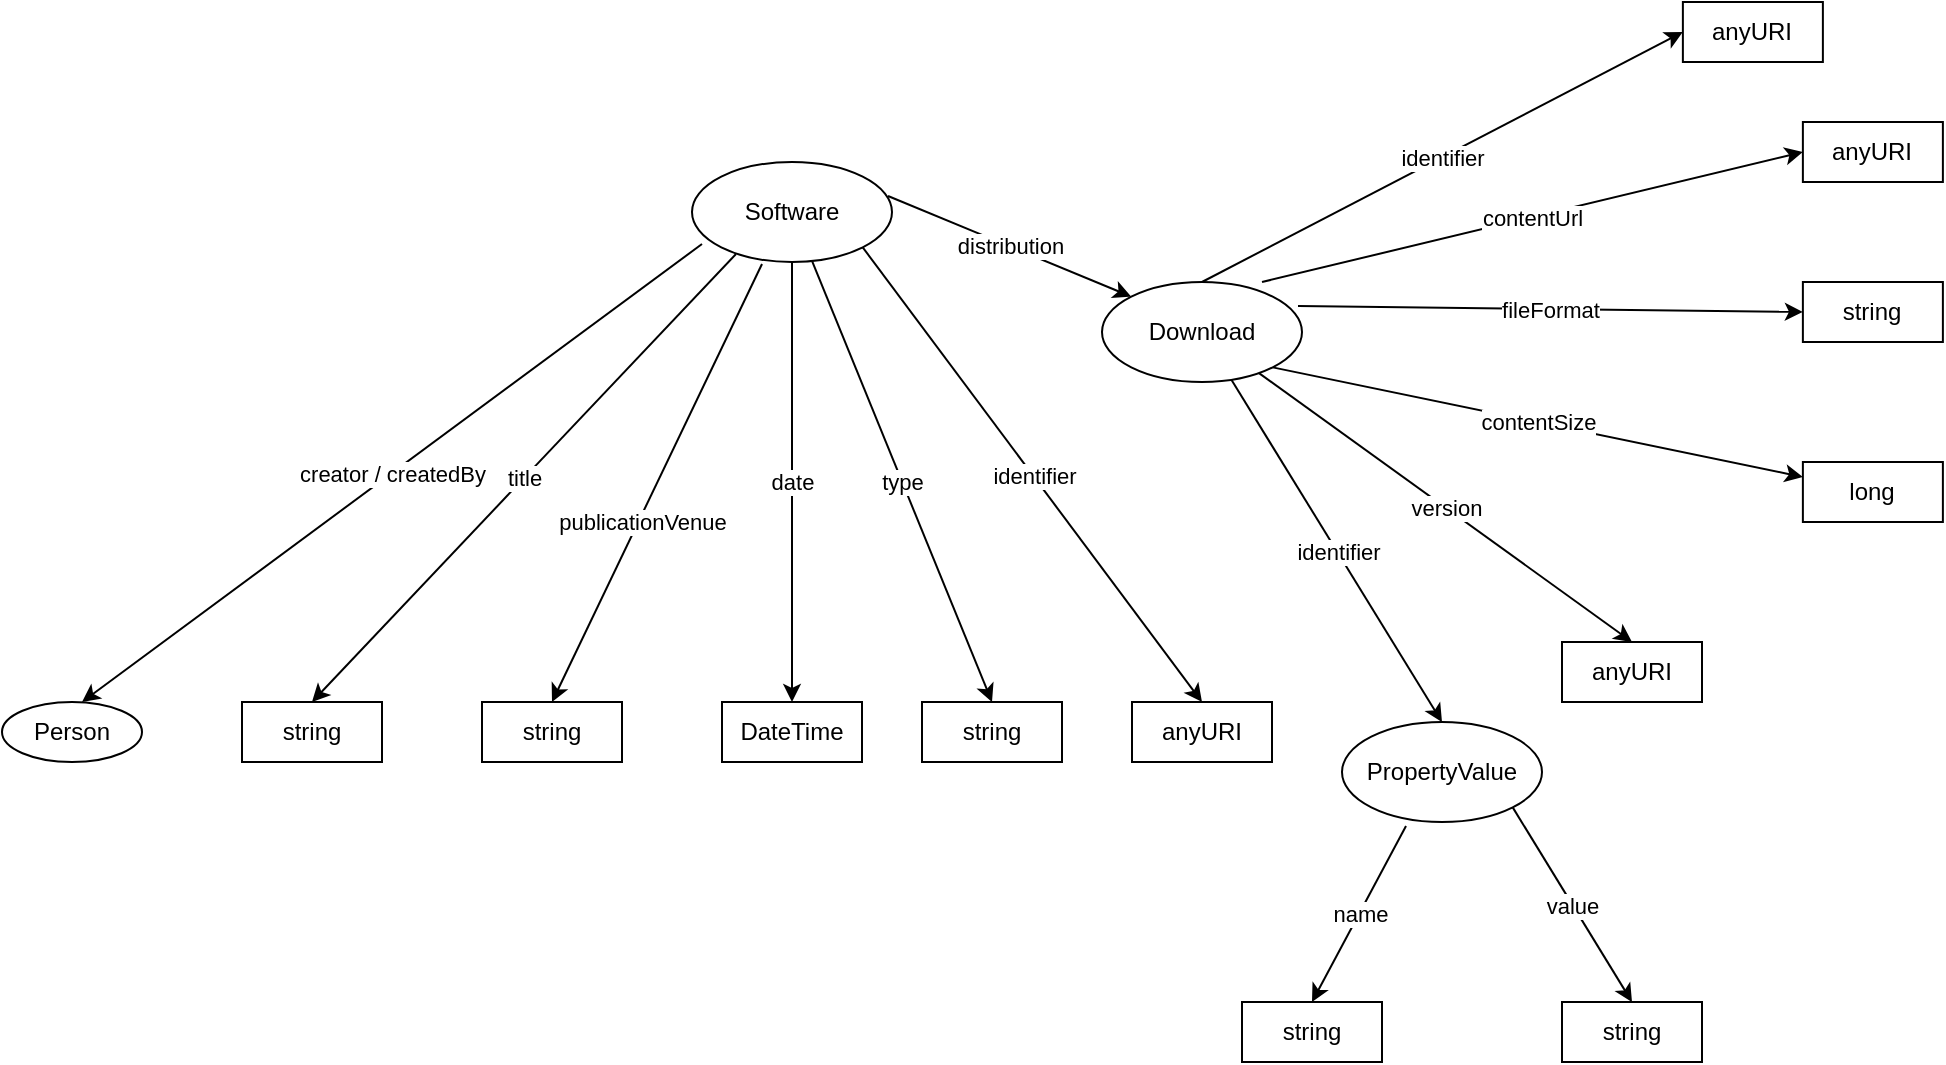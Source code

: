 <mxfile version="13.6.2" type="device"><diagram id="QvAwIgWpewgERSZ7QjqT" name="Page-1"><mxGraphModel dx="931" dy="563" grid="1" gridSize="10" guides="1" tooltips="1" connect="1" arrows="1" fold="1" page="1" pageScale="1" pageWidth="827" pageHeight="1169" math="0" shadow="0"><root><mxCell id="0"/><mxCell id="1" parent="0"/><mxCell id="_5zHjiUECjDofJ0MLJ5X-1" value="Software" style="ellipse;whiteSpace=wrap;html=1;" parent="1" vertex="1"><mxGeometry x="365" y="90" width="100" height="50" as="geometry"/></mxCell><mxCell id="_5zHjiUECjDofJ0MLJ5X-4" value="" style="endArrow=classic;html=1;exitX=0.05;exitY=0.82;exitDx=0;exitDy=0;exitPerimeter=0;" parent="1" source="_5zHjiUECjDofJ0MLJ5X-1" edge="1"><mxGeometry relative="1" as="geometry"><mxPoint x="380" y="131" as="sourcePoint"/><mxPoint x="60" y="360" as="targetPoint"/></mxGeometry></mxCell><mxCell id="_5zHjiUECjDofJ0MLJ5X-5" value="creator / createdBy" style="edgeLabel;resizable=0;html=1;align=center;verticalAlign=middle;" parent="_5zHjiUECjDofJ0MLJ5X-4" connectable="0" vertex="1"><mxGeometry relative="1" as="geometry"/></mxCell><mxCell id="_5zHjiUECjDofJ0MLJ5X-6" value="string" style="rounded=0;whiteSpace=wrap;html=1;" parent="1" vertex="1"><mxGeometry x="140" y="360" width="70" height="30" as="geometry"/></mxCell><mxCell id="_5zHjiUECjDofJ0MLJ5X-7" value="string" style="rounded=0;whiteSpace=wrap;html=1;" parent="1" vertex="1"><mxGeometry x="260" y="360" width="70" height="30" as="geometry"/></mxCell><mxCell id="_5zHjiUECjDofJ0MLJ5X-8" value="DateTime" style="rounded=0;whiteSpace=wrap;html=1;" parent="1" vertex="1"><mxGeometry x="380" y="360" width="70" height="30" as="geometry"/></mxCell><mxCell id="_5zHjiUECjDofJ0MLJ5X-9" value="anyURI" style="rounded=0;whiteSpace=wrap;html=1;" parent="1" vertex="1"><mxGeometry x="800" y="330" width="70" height="30" as="geometry"/></mxCell><mxCell id="_5zHjiUECjDofJ0MLJ5X-11" value="" style="endArrow=classic;html=1;exitX=0.22;exitY=0.92;exitDx=0;exitDy=0;exitPerimeter=0;entryX=0.5;entryY=0;entryDx=0;entryDy=0;" parent="1" source="_5zHjiUECjDofJ0MLJ5X-1" target="_5zHjiUECjDofJ0MLJ5X-6" edge="1"><mxGeometry relative="1" as="geometry"><mxPoint x="360" y="420" as="sourcePoint"/><mxPoint x="460" y="420" as="targetPoint"/></mxGeometry></mxCell><mxCell id="_5zHjiUECjDofJ0MLJ5X-12" value="title" style="edgeLabel;resizable=0;html=1;align=center;verticalAlign=middle;" parent="_5zHjiUECjDofJ0MLJ5X-11" connectable="0" vertex="1"><mxGeometry relative="1" as="geometry"/></mxCell><mxCell id="_5zHjiUECjDofJ0MLJ5X-13" value="" style="endArrow=classic;html=1;entryX=0.5;entryY=0;entryDx=0;entryDy=0;exitX=0.35;exitY=1.02;exitDx=0;exitDy=0;exitPerimeter=0;" parent="1" source="_5zHjiUECjDofJ0MLJ5X-1" target="_5zHjiUECjDofJ0MLJ5X-7" edge="1"><mxGeometry relative="1" as="geometry"><mxPoint x="401" y="142" as="sourcePoint"/><mxPoint x="460" y="420" as="targetPoint"/></mxGeometry></mxCell><mxCell id="_5zHjiUECjDofJ0MLJ5X-14" value="publicationVenue" style="edgeLabel;resizable=0;html=1;align=center;verticalAlign=middle;" parent="_5zHjiUECjDofJ0MLJ5X-13" connectable="0" vertex="1"><mxGeometry relative="1" as="geometry"><mxPoint x="-8.09" y="19.18" as="offset"/></mxGeometry></mxCell><mxCell id="_5zHjiUECjDofJ0MLJ5X-15" value="" style="endArrow=classic;html=1;entryX=0.5;entryY=0;entryDx=0;entryDy=0;" parent="1" source="_5zHjiUECjDofJ0MLJ5X-1" target="_5zHjiUECjDofJ0MLJ5X-8" edge="1"><mxGeometry relative="1" as="geometry"><mxPoint x="360" y="420" as="sourcePoint"/><mxPoint x="460" y="420" as="targetPoint"/></mxGeometry></mxCell><mxCell id="_5zHjiUECjDofJ0MLJ5X-16" value="date" style="edgeLabel;resizable=0;html=1;align=center;verticalAlign=middle;" parent="_5zHjiUECjDofJ0MLJ5X-15" connectable="0" vertex="1"><mxGeometry relative="1" as="geometry"/></mxCell><mxCell id="_5zHjiUECjDofJ0MLJ5X-17" value="" style="endArrow=classic;html=1;entryX=0.5;entryY=0;entryDx=0;entryDy=0;" parent="1" source="V80u1U57bAzpC0tbWE9_-12" target="_5zHjiUECjDofJ0MLJ5X-9" edge="1"><mxGeometry relative="1" as="geometry"><mxPoint x="637" y="179" as="sourcePoint"/><mxPoint x="460" y="420" as="targetPoint"/></mxGeometry></mxCell><mxCell id="_5zHjiUECjDofJ0MLJ5X-18" value="version" style="edgeLabel;resizable=0;html=1;align=center;verticalAlign=middle;" parent="_5zHjiUECjDofJ0MLJ5X-17" connectable="0" vertex="1"><mxGeometry relative="1" as="geometry"/></mxCell><mxCell id="_5zHjiUECjDofJ0MLJ5X-21" value="string" style="rounded=0;whiteSpace=wrap;html=1;" parent="1" vertex="1"><mxGeometry x="480" y="360" width="70" height="30" as="geometry"/></mxCell><mxCell id="_5zHjiUECjDofJ0MLJ5X-23" value="" style="endArrow=classic;html=1;entryX=0.5;entryY=0;entryDx=0;entryDy=0;" parent="1" source="_5zHjiUECjDofJ0MLJ5X-1" target="_5zHjiUECjDofJ0MLJ5X-21" edge="1"><mxGeometry relative="1" as="geometry"><mxPoint x="610" y="170" as="sourcePoint"/><mxPoint x="460" y="420" as="targetPoint"/><Array as="points"/></mxGeometry></mxCell><mxCell id="_5zHjiUECjDofJ0MLJ5X-24" value="type" style="edgeLabel;resizable=0;html=1;align=center;verticalAlign=middle;" parent="_5zHjiUECjDofJ0MLJ5X-23" connectable="0" vertex="1"><mxGeometry relative="1" as="geometry"/></mxCell><mxCell id="_5zHjiUECjDofJ0MLJ5X-25" value="Person" style="ellipse;whiteSpace=wrap;html=1;" parent="1" vertex="1"><mxGeometry x="20" y="360" width="70" height="30" as="geometry"/></mxCell><mxCell id="8ZNGx7x8USihoB38_62n-2" value="" style="endArrow=classic;html=1;exitX=0.98;exitY=0.34;exitDx=0;exitDy=0;exitPerimeter=0;entryX=0;entryY=0;entryDx=0;entryDy=0;" parent="1" source="_5zHjiUECjDofJ0MLJ5X-1" target="V80u1U57bAzpC0tbWE9_-12" edge="1"><mxGeometry relative="1" as="geometry"><mxPoint x="360" y="420" as="sourcePoint"/><mxPoint x="460" y="420" as="targetPoint"/></mxGeometry></mxCell><mxCell id="8ZNGx7x8USihoB38_62n-3" value="distribution" style="edgeLabel;resizable=0;html=1;align=center;verticalAlign=middle;" parent="8ZNGx7x8USihoB38_62n-2" connectable="0" vertex="1"><mxGeometry relative="1" as="geometry"/></mxCell><mxCell id="V80u1U57bAzpC0tbWE9_-3" value="long" style="rounded=0;whiteSpace=wrap;html=1;" parent="1" vertex="1"><mxGeometry x="920.44" y="240" width="70" height="30" as="geometry"/></mxCell><mxCell id="V80u1U57bAzpC0tbWE9_-4" value="string" style="rounded=0;whiteSpace=wrap;html=1;" parent="1" vertex="1"><mxGeometry x="920.44" y="150" width="70" height="30" as="geometry"/></mxCell><mxCell id="V80u1U57bAzpC0tbWE9_-5" value="anyURI" style="rounded=0;whiteSpace=wrap;html=1;" parent="1" vertex="1"><mxGeometry x="920.44" y="70" width="70" height="30" as="geometry"/></mxCell><mxCell id="V80u1U57bAzpC0tbWE9_-6" value="" style="endArrow=classic;html=1;entryX=0;entryY=0.25;entryDx=0;entryDy=0;exitX=1;exitY=1;exitDx=0;exitDy=0;" parent="1" source="V80u1U57bAzpC0tbWE9_-12" target="V80u1U57bAzpC0tbWE9_-3" edge="1"><mxGeometry relative="1" as="geometry"><mxPoint x="640.44" y="95" as="sourcePoint"/><mxPoint x="630.44" y="340" as="targetPoint"/></mxGeometry></mxCell><mxCell id="V80u1U57bAzpC0tbWE9_-7" value="contentSize" style="edgeLabel;resizable=0;html=1;align=center;verticalAlign=middle;" parent="V80u1U57bAzpC0tbWE9_-6" connectable="0" vertex="1"><mxGeometry relative="1" as="geometry"/></mxCell><mxCell id="V80u1U57bAzpC0tbWE9_-8" value="" style="endArrow=classic;html=1;entryX=0;entryY=0.5;entryDx=0;entryDy=0;exitX=0.98;exitY=0.24;exitDx=0;exitDy=0;exitPerimeter=0;" parent="1" source="V80u1U57bAzpC0tbWE9_-12" target="V80u1U57bAzpC0tbWE9_-4" edge="1"><mxGeometry relative="1" as="geometry"><mxPoint x="648.44" y="81" as="sourcePoint"/><mxPoint x="630.44" y="340" as="targetPoint"/></mxGeometry></mxCell><mxCell id="V80u1U57bAzpC0tbWE9_-9" value="fileFormat" style="edgeLabel;resizable=0;html=1;align=center;verticalAlign=middle;" parent="V80u1U57bAzpC0tbWE9_-8" connectable="0" vertex="1"><mxGeometry relative="1" as="geometry"/></mxCell><mxCell id="V80u1U57bAzpC0tbWE9_-10" value="" style="endArrow=classic;html=1;entryX=0;entryY=0.5;entryDx=0;entryDy=0;exitX=0.8;exitY=0;exitDx=0;exitDy=0;exitPerimeter=0;" parent="1" source="V80u1U57bAzpC0tbWE9_-12" target="V80u1U57bAzpC0tbWE9_-5" edge="1"><mxGeometry relative="1" as="geometry"><mxPoint x="650.44" y="80" as="sourcePoint"/><mxPoint x="630.44" y="340" as="targetPoint"/></mxGeometry></mxCell><mxCell id="V80u1U57bAzpC0tbWE9_-11" value="contentUrl" style="edgeLabel;resizable=0;html=1;align=center;verticalAlign=middle;" parent="V80u1U57bAzpC0tbWE9_-10" connectable="0" vertex="1"><mxGeometry relative="1" as="geometry"/></mxCell><mxCell id="V80u1U57bAzpC0tbWE9_-12" value="Download" style="ellipse;whiteSpace=wrap;html=1;" parent="1" vertex="1"><mxGeometry x="570" y="150" width="100" height="50" as="geometry"/></mxCell><mxCell id="V80u1U57bAzpC0tbWE9_-13" value="anyURI" style="rounded=0;whiteSpace=wrap;html=1;" parent="1" vertex="1"><mxGeometry x="860.44" y="10" width="70" height="30" as="geometry"/></mxCell><mxCell id="V80u1U57bAzpC0tbWE9_-14" value="" style="endArrow=classic;html=1;exitX=0.5;exitY=0;exitDx=0;exitDy=0;entryX=0;entryY=0.5;entryDx=0;entryDy=0;" parent="1" source="V80u1U57bAzpC0tbWE9_-12" target="V80u1U57bAzpC0tbWE9_-13" edge="1"><mxGeometry relative="1" as="geometry"><mxPoint x="530.44" y="420" as="sourcePoint"/><mxPoint x="630.44" y="420" as="targetPoint"/></mxGeometry></mxCell><mxCell id="V80u1U57bAzpC0tbWE9_-15" value="identifier" style="edgeLabel;resizable=0;html=1;align=center;verticalAlign=middle;" parent="V80u1U57bAzpC0tbWE9_-14" connectable="0" vertex="1"><mxGeometry relative="1" as="geometry"/></mxCell><mxCell id="V80u1U57bAzpC0tbWE9_-16" value="anyURI" style="rounded=0;whiteSpace=wrap;html=1;" parent="1" vertex="1"><mxGeometry x="585" y="360" width="70" height="30" as="geometry"/></mxCell><mxCell id="V80u1U57bAzpC0tbWE9_-17" value="" style="endArrow=classic;html=1;exitX=1;exitY=1;exitDx=0;exitDy=0;entryX=0.5;entryY=0;entryDx=0;entryDy=0;" parent="1" source="_5zHjiUECjDofJ0MLJ5X-1" target="V80u1U57bAzpC0tbWE9_-16" edge="1"><mxGeometry relative="1" as="geometry"><mxPoint x="480" y="420" as="sourcePoint"/><mxPoint x="580" y="420" as="targetPoint"/></mxGeometry></mxCell><mxCell id="V80u1U57bAzpC0tbWE9_-18" value="identifier" style="edgeLabel;resizable=0;html=1;align=center;verticalAlign=middle;" parent="V80u1U57bAzpC0tbWE9_-17" connectable="0" vertex="1"><mxGeometry relative="1" as="geometry"/></mxCell><mxCell id="V80u1U57bAzpC0tbWE9_-19" value="PropertyValue" style="ellipse;whiteSpace=wrap;html=1;" parent="1" vertex="1"><mxGeometry x="690" y="370" width="100" height="50" as="geometry"/></mxCell><mxCell id="V80u1U57bAzpC0tbWE9_-20" value="" style="endArrow=classic;html=1;entryX=0.5;entryY=0;entryDx=0;entryDy=0;" parent="1" source="V80u1U57bAzpC0tbWE9_-12" target="V80u1U57bAzpC0tbWE9_-19" edge="1"><mxGeometry relative="1" as="geometry"><mxPoint x="630" y="160" as="sourcePoint"/><mxPoint x="870.44" y="35" as="targetPoint"/></mxGeometry></mxCell><mxCell id="V80u1U57bAzpC0tbWE9_-21" value="identifier" style="edgeLabel;resizable=0;html=1;align=center;verticalAlign=middle;" parent="V80u1U57bAzpC0tbWE9_-20" connectable="0" vertex="1"><mxGeometry relative="1" as="geometry"/></mxCell><mxCell id="V80u1U57bAzpC0tbWE9_-22" value="string" style="rounded=0;whiteSpace=wrap;html=1;" parent="1" vertex="1"><mxGeometry x="640" y="510" width="70" height="30" as="geometry"/></mxCell><mxCell id="V80u1U57bAzpC0tbWE9_-23" value="string" style="rounded=0;whiteSpace=wrap;html=1;" parent="1" vertex="1"><mxGeometry x="800" y="510" width="70" height="30" as="geometry"/></mxCell><mxCell id="V80u1U57bAzpC0tbWE9_-24" value="" style="endArrow=classic;html=1;exitX=0.32;exitY=1.04;exitDx=0;exitDy=0;exitPerimeter=0;entryX=0.5;entryY=0;entryDx=0;entryDy=0;" parent="1" source="V80u1U57bAzpC0tbWE9_-19" target="V80u1U57bAzpC0tbWE9_-22" edge="1"><mxGeometry relative="1" as="geometry"><mxPoint x="480" y="420" as="sourcePoint"/><mxPoint x="580" y="420" as="targetPoint"/></mxGeometry></mxCell><mxCell id="V80u1U57bAzpC0tbWE9_-25" value="name" style="edgeLabel;resizable=0;html=1;align=center;verticalAlign=middle;" parent="V80u1U57bAzpC0tbWE9_-24" connectable="0" vertex="1"><mxGeometry relative="1" as="geometry"/></mxCell><mxCell id="V80u1U57bAzpC0tbWE9_-26" value="" style="endArrow=classic;html=1;exitX=1;exitY=1;exitDx=0;exitDy=0;entryX=0.5;entryY=0;entryDx=0;entryDy=0;" parent="1" source="V80u1U57bAzpC0tbWE9_-19" edge="1" target="V80u1U57bAzpC0tbWE9_-23"><mxGeometry relative="1" as="geometry"><mxPoint x="732" y="542" as="sourcePoint"/><mxPoint x="860" y="580" as="targetPoint"/></mxGeometry></mxCell><mxCell id="V80u1U57bAzpC0tbWE9_-27" value="value" style="edgeLabel;resizable=0;html=1;align=center;verticalAlign=middle;" parent="V80u1U57bAzpC0tbWE9_-26" connectable="0" vertex="1"><mxGeometry relative="1" as="geometry"/></mxCell></root></mxGraphModel></diagram></mxfile>